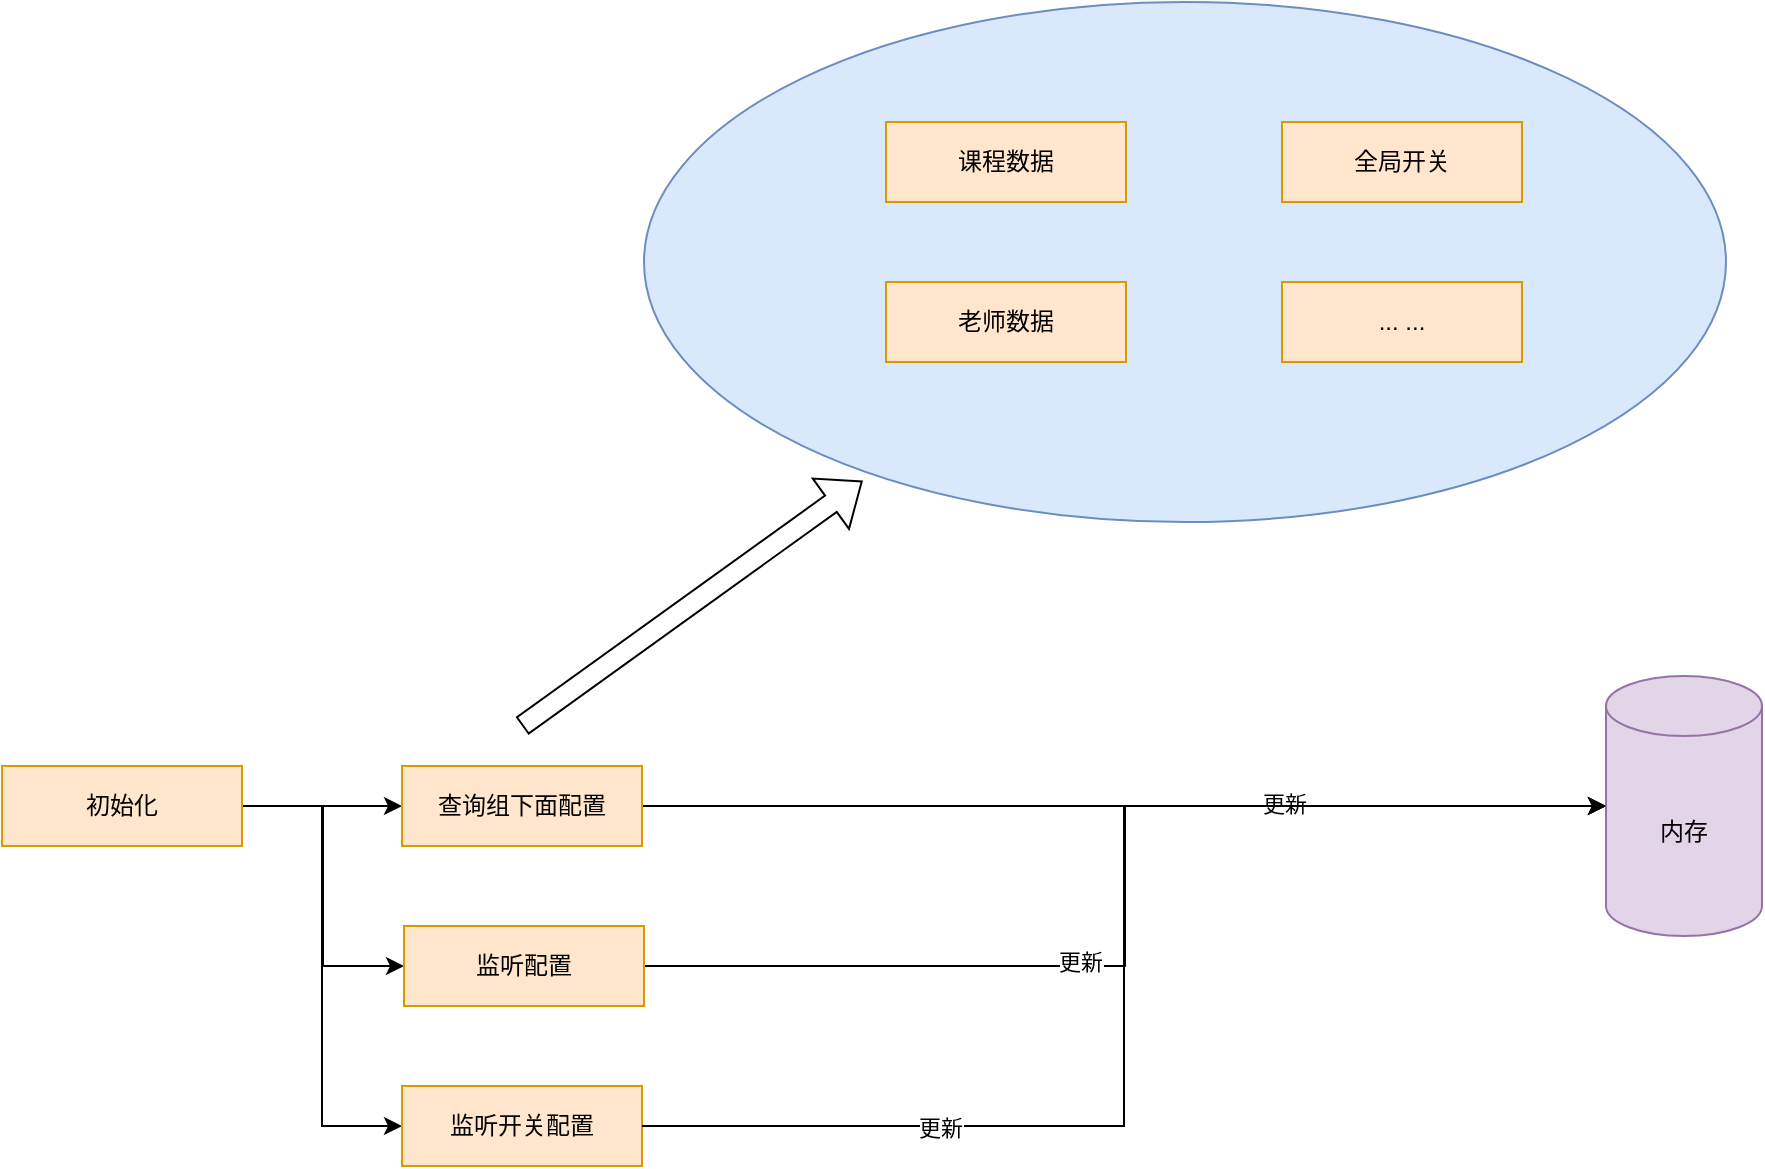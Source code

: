 <mxfile version="24.6.5" type="github">
  <diagram name="第 1 页" id="xVYTRwdiuQrqn9ASIhLq">
    <mxGraphModel dx="1313" dy="746" grid="1" gridSize="10" guides="1" tooltips="1" connect="1" arrows="1" fold="1" page="1" pageScale="1" pageWidth="1600" pageHeight="1200" math="0" shadow="0">
      <root>
        <mxCell id="0" />
        <mxCell id="1" parent="0" />
        <mxCell id="tHjF0LQ6cNOkUVxBTCU_-11" value="" style="ellipse;whiteSpace=wrap;html=1;fillColor=#dae8fc;strokeColor=#6c8ebf;" vertex="1" parent="1">
          <mxGeometry x="401" y="138" width="541" height="260" as="geometry" />
        </mxCell>
        <mxCell id="tHjF0LQ6cNOkUVxBTCU_-15" style="edgeStyle=orthogonalEdgeStyle;rounded=0;orthogonalLoop=1;jettySize=auto;html=1;exitX=1;exitY=0.5;exitDx=0;exitDy=0;" edge="1" parent="1" source="tHjF0LQ6cNOkUVxBTCU_-1" target="tHjF0LQ6cNOkUVxBTCU_-12">
          <mxGeometry relative="1" as="geometry" />
        </mxCell>
        <mxCell id="tHjF0LQ6cNOkUVxBTCU_-24" style="edgeStyle=orthogonalEdgeStyle;rounded=0;orthogonalLoop=1;jettySize=auto;html=1;exitX=1;exitY=0.5;exitDx=0;exitDy=0;entryX=0;entryY=0.5;entryDx=0;entryDy=0;" edge="1" parent="1" source="tHjF0LQ6cNOkUVxBTCU_-1" target="tHjF0LQ6cNOkUVxBTCU_-13">
          <mxGeometry relative="1" as="geometry" />
        </mxCell>
        <mxCell id="tHjF0LQ6cNOkUVxBTCU_-25" style="edgeStyle=orthogonalEdgeStyle;rounded=0;orthogonalLoop=1;jettySize=auto;html=1;exitX=1;exitY=0.5;exitDx=0;exitDy=0;entryX=0;entryY=0.5;entryDx=0;entryDy=0;" edge="1" parent="1" source="tHjF0LQ6cNOkUVxBTCU_-1" target="tHjF0LQ6cNOkUVxBTCU_-14">
          <mxGeometry relative="1" as="geometry" />
        </mxCell>
        <mxCell id="tHjF0LQ6cNOkUVxBTCU_-1" value="初始化" style="rounded=0;whiteSpace=wrap;html=1;fillColor=#ffe6cc;strokeColor=#d79b00;" vertex="1" parent="1">
          <mxGeometry x="80" y="520" width="120" height="40" as="geometry" />
        </mxCell>
        <mxCell id="tHjF0LQ6cNOkUVxBTCU_-6" value="课程数据" style="rounded=0;whiteSpace=wrap;html=1;fillColor=#ffe6cc;strokeColor=#d79b00;" vertex="1" parent="1">
          <mxGeometry x="522" y="198" width="120" height="40" as="geometry" />
        </mxCell>
        <mxCell id="tHjF0LQ6cNOkUVxBTCU_-7" value="老师数据" style="rounded=0;whiteSpace=wrap;html=1;fillColor=#ffe6cc;strokeColor=#d79b00;" vertex="1" parent="1">
          <mxGeometry x="522" y="278" width="120" height="40" as="geometry" />
        </mxCell>
        <mxCell id="tHjF0LQ6cNOkUVxBTCU_-9" value="... ..." style="rounded=0;whiteSpace=wrap;html=1;fillColor=#ffe6cc;strokeColor=#d79b00;" vertex="1" parent="1">
          <mxGeometry x="720" y="278" width="120" height="40" as="geometry" />
        </mxCell>
        <mxCell id="tHjF0LQ6cNOkUVxBTCU_-22" style="edgeStyle=orthogonalEdgeStyle;rounded=0;orthogonalLoop=1;jettySize=auto;html=1;exitX=1;exitY=0.5;exitDx=0;exitDy=0;" edge="1" parent="1" source="tHjF0LQ6cNOkUVxBTCU_-12" target="tHjF0LQ6cNOkUVxBTCU_-20">
          <mxGeometry relative="1" as="geometry" />
        </mxCell>
        <mxCell id="tHjF0LQ6cNOkUVxBTCU_-23" value="更新" style="edgeLabel;html=1;align=center;verticalAlign=middle;resizable=0;points=[];" vertex="1" connectable="0" parent="tHjF0LQ6cNOkUVxBTCU_-22">
          <mxGeometry x="0.332" y="1" relative="1" as="geometry">
            <mxPoint as="offset" />
          </mxGeometry>
        </mxCell>
        <mxCell id="tHjF0LQ6cNOkUVxBTCU_-12" value="查询组下面配置" style="rounded=0;whiteSpace=wrap;html=1;fillColor=#ffe6cc;strokeColor=#d79b00;" vertex="1" parent="1">
          <mxGeometry x="280" y="520" width="120" height="40" as="geometry" />
        </mxCell>
        <mxCell id="tHjF0LQ6cNOkUVxBTCU_-26" style="edgeStyle=orthogonalEdgeStyle;rounded=0;orthogonalLoop=1;jettySize=auto;html=1;exitX=1;exitY=0.5;exitDx=0;exitDy=0;" edge="1" parent="1" source="tHjF0LQ6cNOkUVxBTCU_-13" target="tHjF0LQ6cNOkUVxBTCU_-20">
          <mxGeometry relative="1" as="geometry" />
        </mxCell>
        <mxCell id="tHjF0LQ6cNOkUVxBTCU_-27" value="更新" style="edgeLabel;html=1;align=center;verticalAlign=middle;resizable=0;points=[];" vertex="1" connectable="0" parent="tHjF0LQ6cNOkUVxBTCU_-26">
          <mxGeometry x="-0.223" y="2" relative="1" as="geometry">
            <mxPoint as="offset" />
          </mxGeometry>
        </mxCell>
        <mxCell id="tHjF0LQ6cNOkUVxBTCU_-13" value="监听配置" style="rounded=0;whiteSpace=wrap;html=1;fillColor=#ffe6cc;strokeColor=#d79b00;" vertex="1" parent="1">
          <mxGeometry x="281" y="600" width="120" height="40" as="geometry" />
        </mxCell>
        <mxCell id="tHjF0LQ6cNOkUVxBTCU_-14" value="监听开关配置" style="rounded=0;whiteSpace=wrap;html=1;fillColor=#ffe6cc;strokeColor=#d79b00;" vertex="1" parent="1">
          <mxGeometry x="280" y="680" width="120" height="40" as="geometry" />
        </mxCell>
        <mxCell id="tHjF0LQ6cNOkUVxBTCU_-18" value="" style="shape=flexArrow;endArrow=classic;html=1;rounded=0;entryX=0.202;entryY=0.921;entryDx=0;entryDy=0;entryPerimeter=0;" edge="1" parent="1" target="tHjF0LQ6cNOkUVxBTCU_-11">
          <mxGeometry width="50" height="50" relative="1" as="geometry">
            <mxPoint x="340" y="500" as="sourcePoint" />
            <mxPoint x="390" y="450" as="targetPoint" />
          </mxGeometry>
        </mxCell>
        <mxCell id="tHjF0LQ6cNOkUVxBTCU_-20" value="内存" style="shape=cylinder3;whiteSpace=wrap;html=1;boundedLbl=1;backgroundOutline=1;size=15;fillColor=#e1d5e7;strokeColor=#9673a6;" vertex="1" parent="1">
          <mxGeometry x="882" y="475" width="78" height="130" as="geometry" />
        </mxCell>
        <mxCell id="tHjF0LQ6cNOkUVxBTCU_-28" style="edgeStyle=orthogonalEdgeStyle;rounded=0;orthogonalLoop=1;jettySize=auto;html=1;exitX=1;exitY=0.5;exitDx=0;exitDy=0;entryX=0;entryY=0.5;entryDx=0;entryDy=0;entryPerimeter=0;" edge="1" parent="1" source="tHjF0LQ6cNOkUVxBTCU_-14" target="tHjF0LQ6cNOkUVxBTCU_-20">
          <mxGeometry relative="1" as="geometry" />
        </mxCell>
        <mxCell id="tHjF0LQ6cNOkUVxBTCU_-29" value="更新" style="edgeLabel;html=1;align=center;verticalAlign=middle;resizable=0;points=[];" vertex="1" connectable="0" parent="tHjF0LQ6cNOkUVxBTCU_-28">
          <mxGeometry x="-0.536" y="-1" relative="1" as="geometry">
            <mxPoint as="offset" />
          </mxGeometry>
        </mxCell>
        <mxCell id="tHjF0LQ6cNOkUVxBTCU_-30" value="全局开关" style="rounded=0;whiteSpace=wrap;html=1;fillColor=#ffe6cc;strokeColor=#d79b00;" vertex="1" parent="1">
          <mxGeometry x="720" y="198" width="120" height="40" as="geometry" />
        </mxCell>
      </root>
    </mxGraphModel>
  </diagram>
</mxfile>
